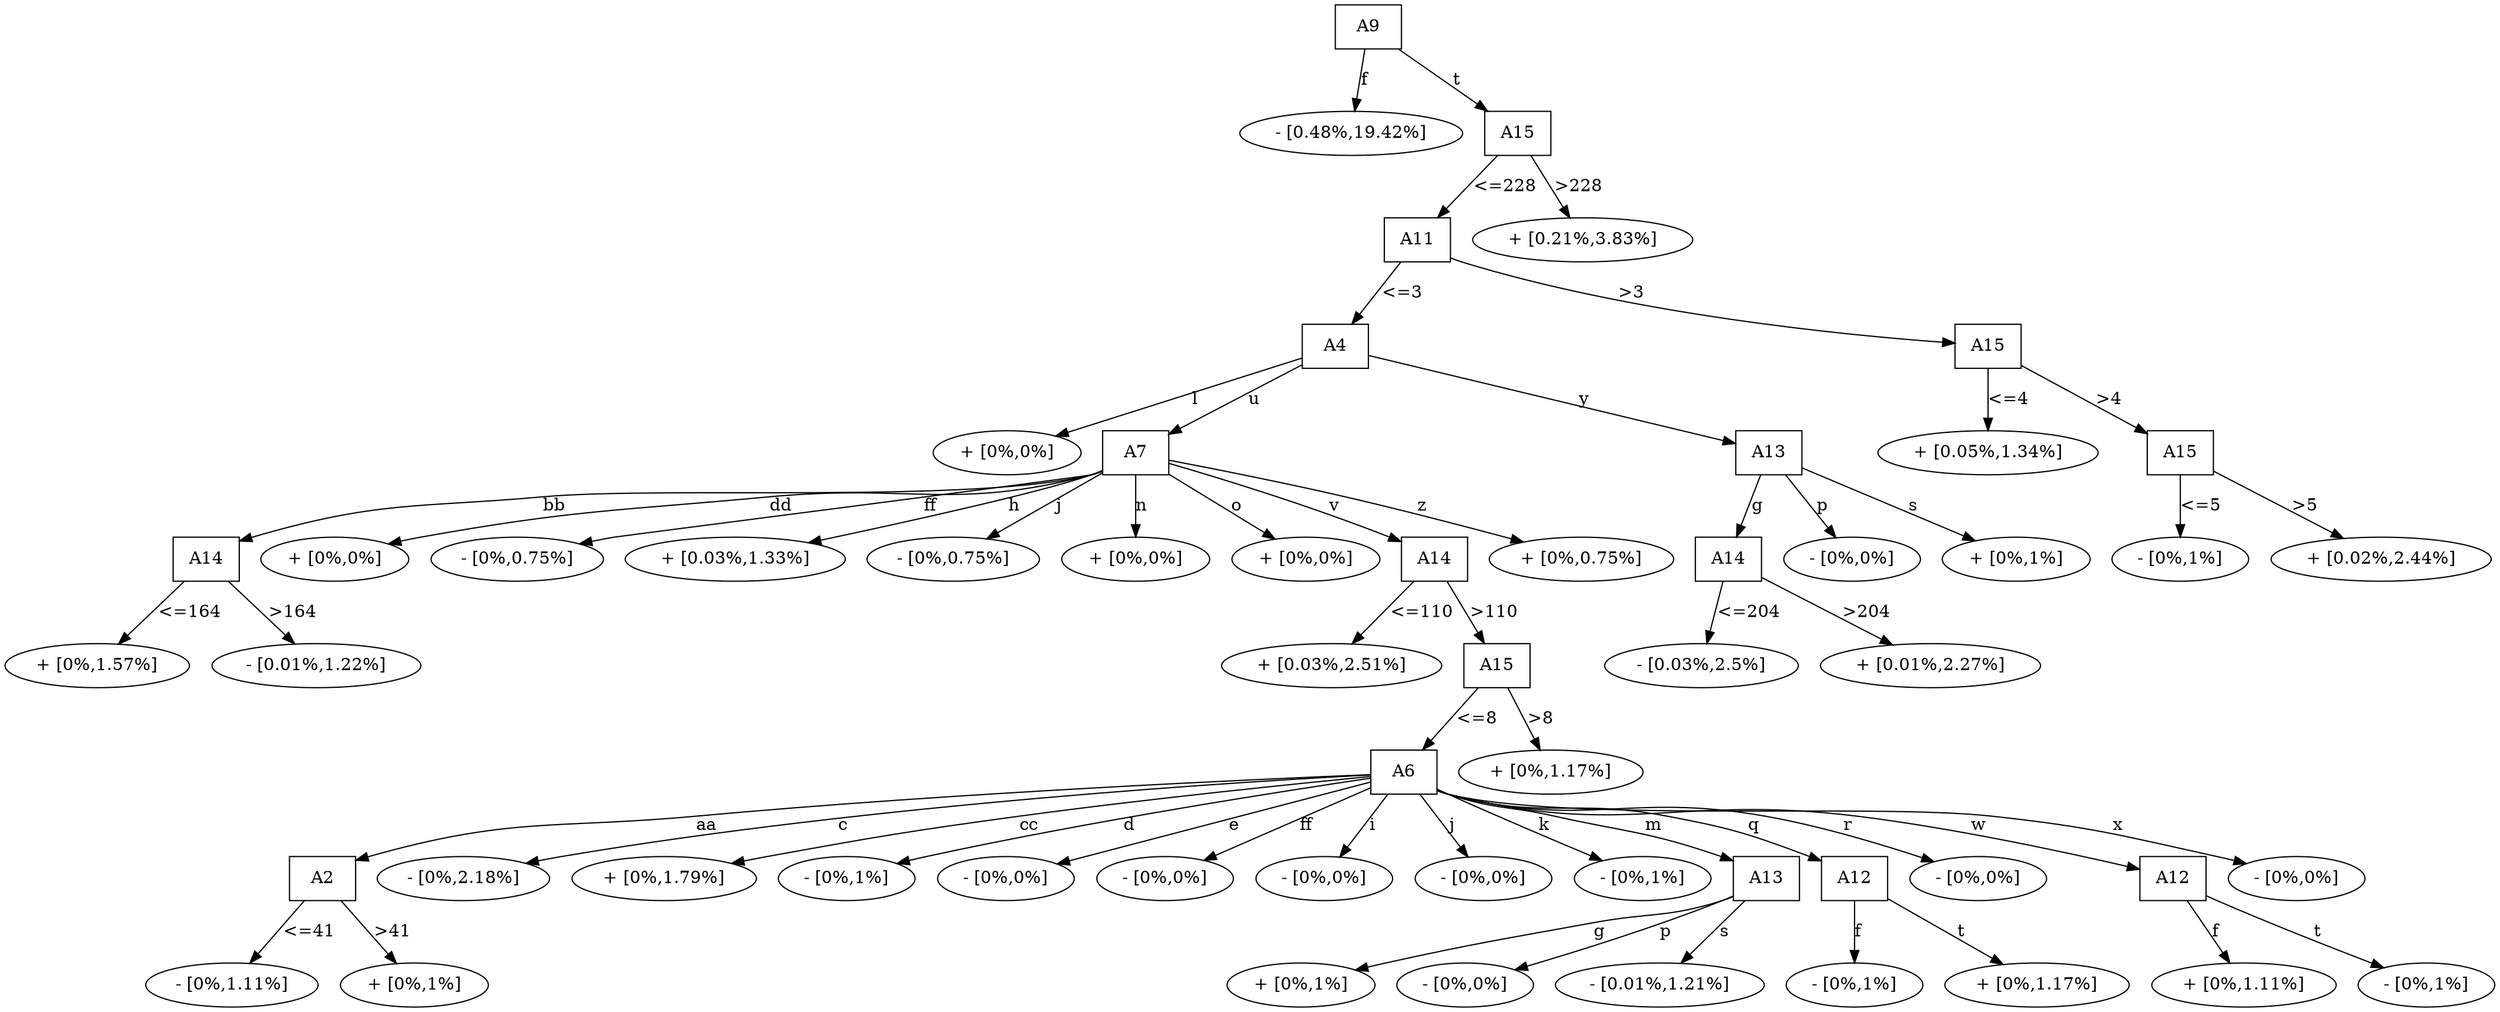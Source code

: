 digraph output {
n0 [ shape=box, label="A9\n"]
n0 -> n1 [label="f"]
n1 [ shape=ellipse, label="- [0.48%,19.42%]"]
n0 -> n2 [label="t"]
n2 [ shape=box, label="A15\n"]
n2 -> n3 [label="<=228"]
n3 [ shape=box, label="A11\n"]
n3 -> n4 [label="<=3"]
n4 [ shape=box, label="A4\n"]
n4 -> n5 [label="l"]
n5 [ shape=ellipse, label="+ [0%,0%]"]
n4 -> n6 [label="u"]
n6 [ shape=box, label="A7\n"]
n6 -> n7 [label="bb"]
n7 [ shape=box, label="A14\n"]
n7 -> n8 [label="<=164"]
n8 [ shape=ellipse, label="+ [0%,1.57%]"]
n7 -> n9 [label=">164"]
n9 [ shape=ellipse, label="- [0.01%,1.22%]"]
n6 -> n11 [label="dd"]
n11 [ shape=ellipse, label="+ [0%,0%]"]
n6 -> n12 [label="ff"]
n12 [ shape=ellipse, label="- [0%,0.75%]"]
n6 -> n13 [label="h"]
n13 [ shape=ellipse, label="+ [0.03%,1.33%]"]
n6 -> n14 [label="j"]
n14 [ shape=ellipse, label="- [0%,0.75%]"]
n6 -> n15 [label="n"]
n15 [ shape=ellipse, label="+ [0%,0%]"]
n6 -> n16 [label="o"]
n16 [ shape=ellipse, label="+ [0%,0%]"]
n6 -> n17 [label="v"]
n17 [ shape=box, label="A14\n"]
n17 -> n18 [label="<=110"]
n18 [ shape=ellipse, label="+ [0.03%,2.51%]"]
n17 -> n19 [label=">110"]
n19 [ shape=box, label="A15\n"]
n19 -> n20 [label="<=8"]
n20 [ shape=box, label="A6\n"]
n20 -> n21 [label="aa"]
n21 [ shape=box, label="A2\n"]
n21 -> n22 [label="<=41"]
n22 [ shape=ellipse, label="- [0%,1.11%]"]
n21 -> n23 [label=">41"]
n23 [ shape=ellipse, label="+ [0%,1%]"]
n20 -> n25 [label="c"]
n25 [ shape=ellipse, label="- [0%,2.18%]"]
n20 -> n26 [label="cc"]
n26 [ shape=ellipse, label="+ [0%,1.79%]"]
n20 -> n27 [label="d"]
n27 [ shape=ellipse, label="- [0%,1%]"]
n20 -> n28 [label="e"]
n28 [ shape=ellipse, label="- [0%,0%]"]
n20 -> n29 [label="ff"]
n29 [ shape=ellipse, label="- [0%,0%]"]
n20 -> n30 [label="i"]
n30 [ shape=ellipse, label="- [0%,0%]"]
n20 -> n31 [label="j"]
n31 [ shape=ellipse, label="- [0%,0%]"]
n20 -> n32 [label="k"]
n32 [ shape=ellipse, label="- [0%,1%]"]
n20 -> n33 [label="m"]
n33 [ shape=box, label="A13\n"]
n33 -> n34 [label="g"]
n34 [ shape=ellipse, label="+ [0%,1%]"]
n33 -> n35 [label="p"]
n35 [ shape=ellipse, label="- [0%,0%]"]
n33 -> n36 [label="s"]
n36 [ shape=ellipse, label="- [0.01%,1.21%]"]
n20 -> n38 [label="q"]
n38 [ shape=box, label="A12\n"]
n38 -> n39 [label="f"]
n39 [ shape=ellipse, label="- [0%,1%]"]
n38 -> n40 [label="t"]
n40 [ shape=ellipse, label="+ [0%,1.17%]"]
n20 -> n42 [label="r"]
n42 [ shape=ellipse, label="- [0%,0%]"]
n20 -> n43 [label="w"]
n43 [ shape=box, label="A12\n"]
n43 -> n44 [label="f"]
n44 [ shape=ellipse, label="+ [0%,1.11%]"]
n43 -> n45 [label="t"]
n45 [ shape=ellipse, label="- [0%,1%]"]
n20 -> n47 [label="x"]
n47 [ shape=ellipse, label="- [0%,0%]"]
n19 -> n49 [label=">8"]
n49 [ shape=ellipse, label="+ [0%,1.17%]"]
n6 -> n52 [label="z"]
n52 [ shape=ellipse, label="+ [0%,0.75%]"]
n4 -> n54 [label="y"]
n54 [ shape=box, label="A13\n"]
n54 -> n55 [label="g"]
n55 [ shape=box, label="A14\n"]
n55 -> n56 [label="<=204"]
n56 [ shape=ellipse, label="- [0.03%,2.5%]"]
n55 -> n57 [label=">204"]
n57 [ shape=ellipse, label="+ [0.01%,2.27%]"]
n54 -> n59 [label="p"]
n59 [ shape=ellipse, label="- [0%,0%]"]
n54 -> n60 [label="s"]
n60 [ shape=ellipse, label="+ [0%,1%]"]
n3 -> n63 [label=">3"]
n63 [ shape=box, label="A15\n"]
n63 -> n64 [label="<=4"]
n64 [ shape=ellipse, label="+ [0.05%,1.34%]"]
n63 -> n65 [label=">4"]
n65 [ shape=box, label="A15\n"]
n65 -> n66 [label="<=5"]
n66 [ shape=ellipse, label="- [0%,1%]"]
n65 -> n67 [label=">5"]
n67 [ shape=ellipse, label="+ [0.02%,2.44%]"]
n2 -> n71 [label=">228"]
n71 [ shape=ellipse, label="+ [0.21%,3.83%]"]
}